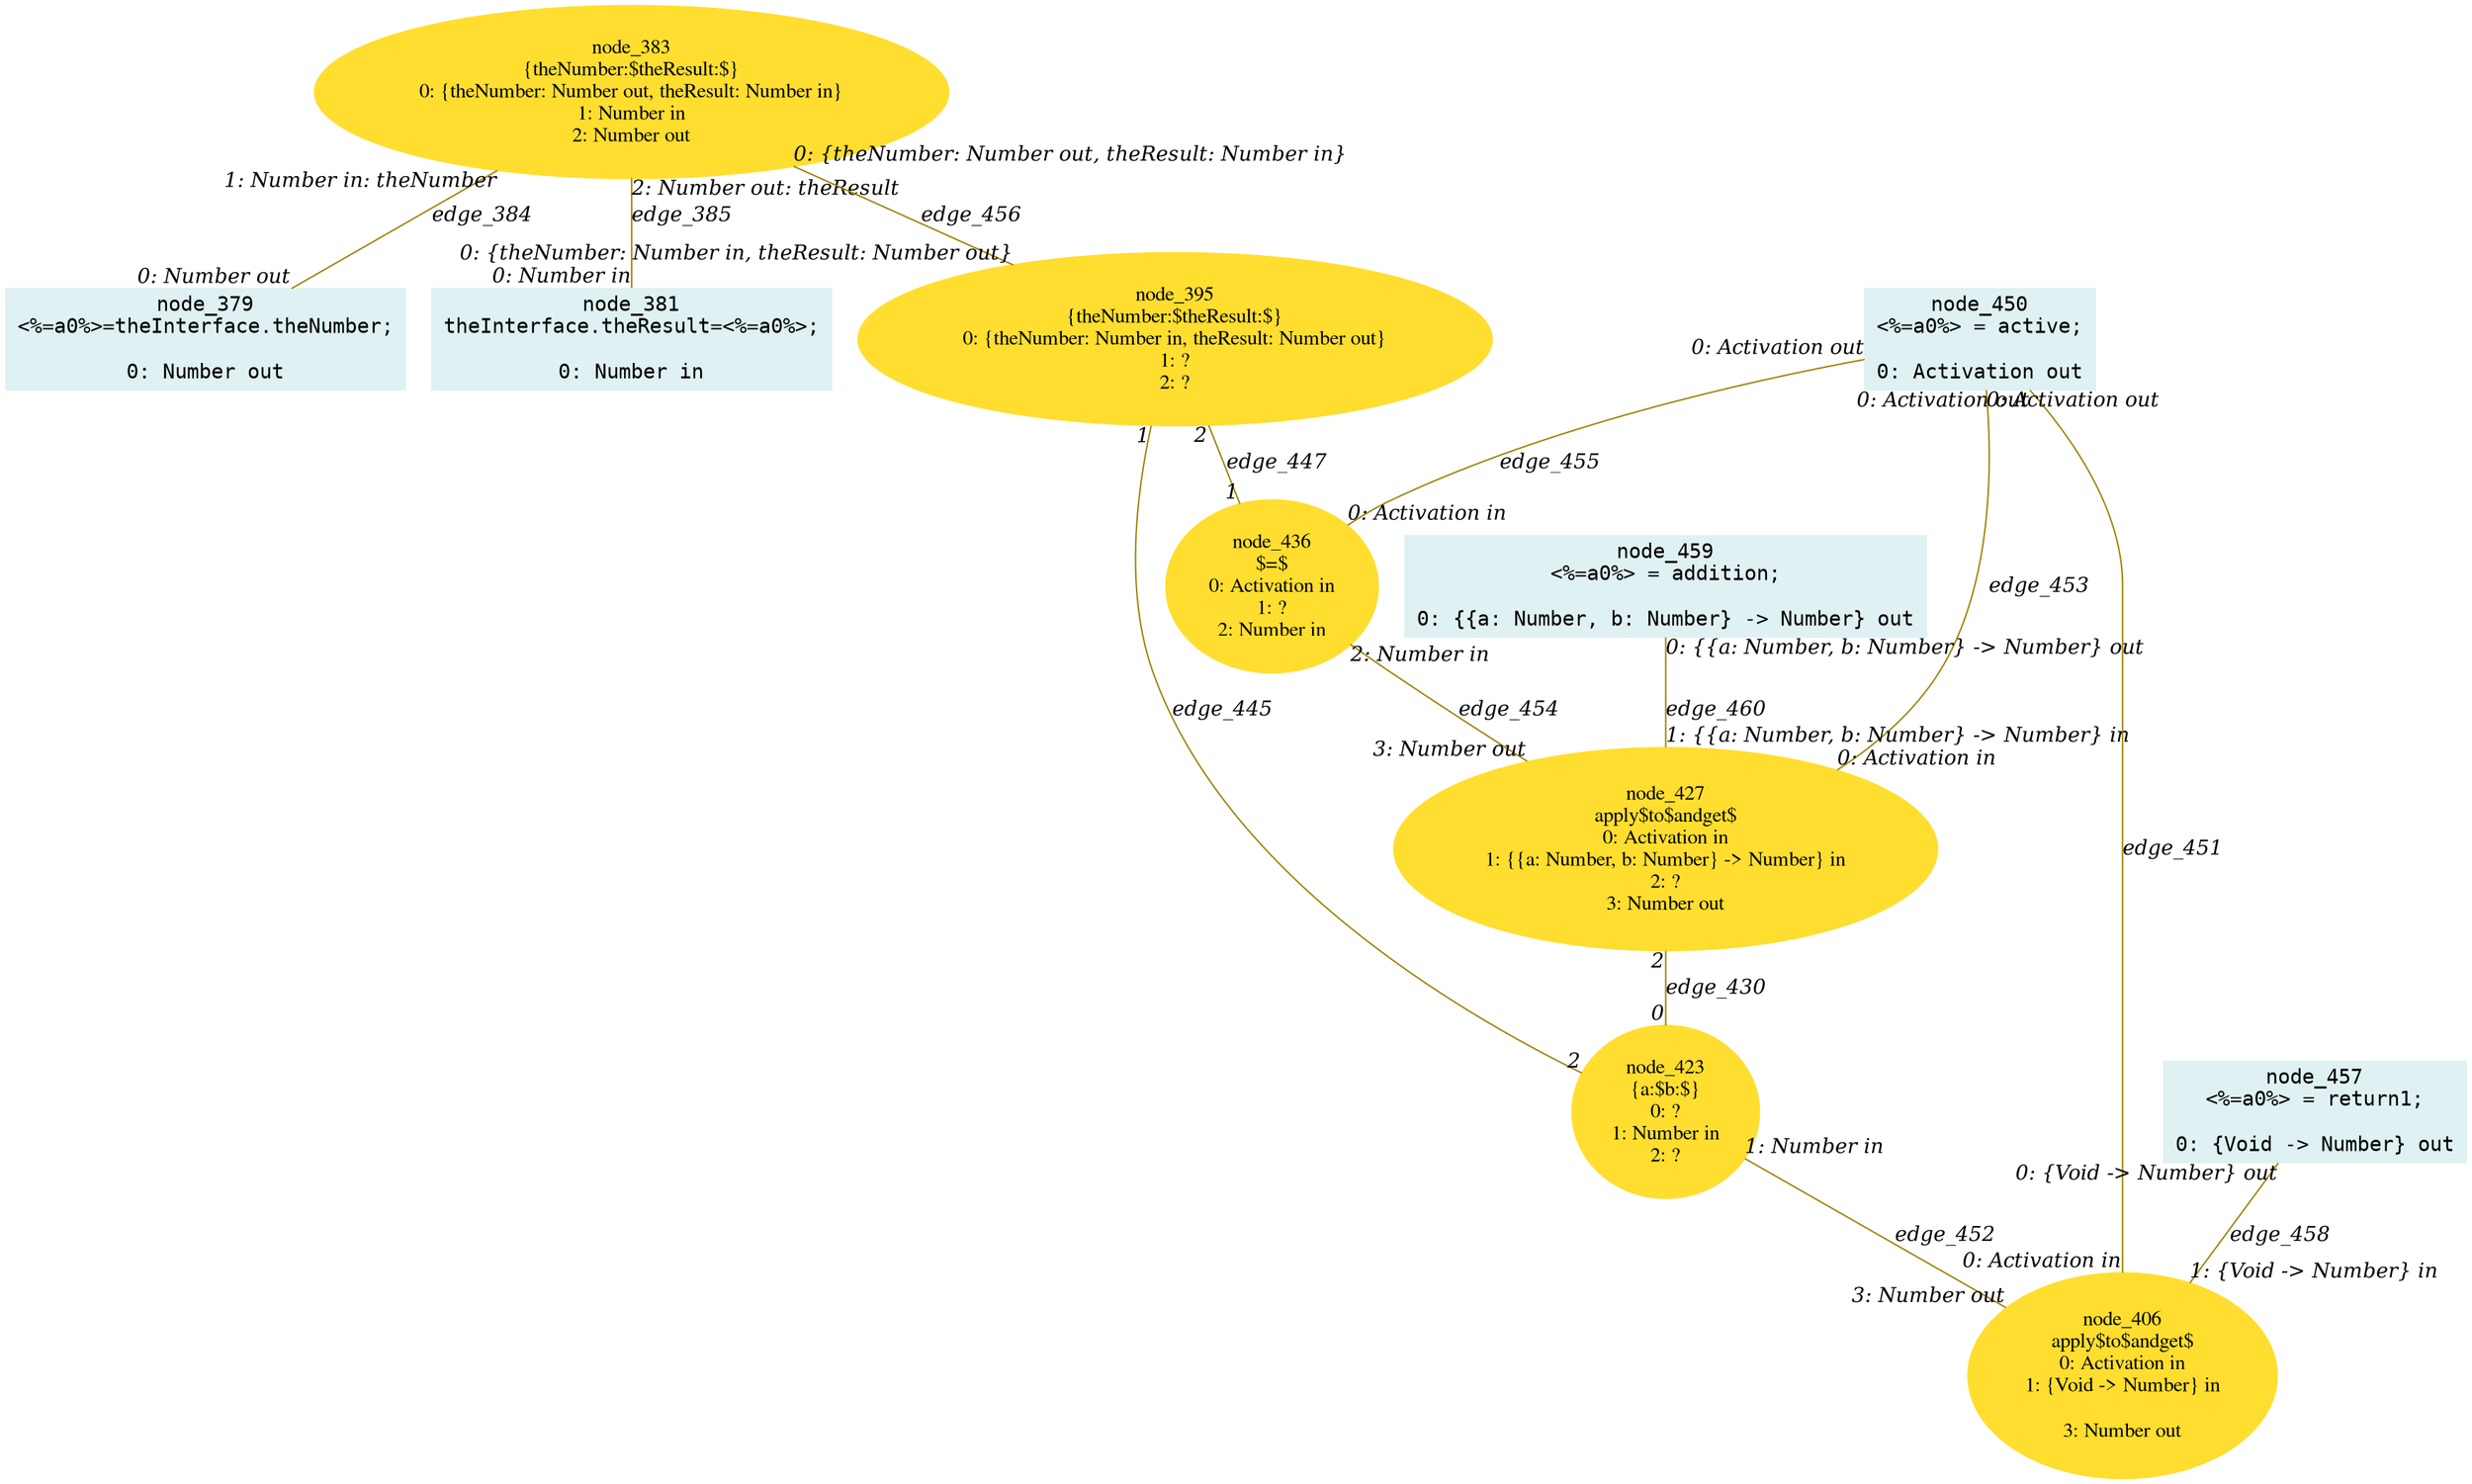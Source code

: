 digraph g{node_379 [shape="box", style="filled", color="#dff1f2", fontname="Courier", label="node_379
<%=a0%>=theInterface.theNumber;

0: Number out" ]
node_381 [shape="box", style="filled", color="#dff1f2", fontname="Courier", label="node_381
theInterface.theResult=<%=a0%>;

0: Number in" ]
node_383 [shape="ellipse", style="filled", color="#ffde2f", fontname="Times", label="node_383
{theNumber:$theResult:$}
0: {theNumber: Number out, theResult: Number in}
1: Number in
2: Number out" ]
node_395 [shape="ellipse", style="filled", color="#ffde2f", fontname="Times", label="node_395
{theNumber:$theResult:$}
0: {theNumber: Number in, theResult: Number out}
1: ?
2: ?" ]
node_406 [shape="ellipse", style="filled", color="#ffde2f", fontname="Times", label="node_406
apply$to$andget$
0: Activation in
1: {Void -> Number} in

3: Number out" ]
node_423 [shape="ellipse", style="filled", color="#ffde2f", fontname="Times", label="node_423
{a:$b:$}
0: ?
1: Number in
2: ?" ]
node_427 [shape="ellipse", style="filled", color="#ffde2f", fontname="Times", label="node_427
apply$to$andget$
0: Activation in
1: {{a: Number, b: Number} -> Number} in
2: ?
3: Number out" ]
node_436 [shape="ellipse", style="filled", color="#ffde2f", fontname="Times", label="node_436
$=$
0: Activation in
1: ?
2: Number in" ]
node_450 [shape="box", style="filled", color="#dff1f2", fontname="Courier", label="node_450
<%=a0%> = active;

0: Activation out" ]
node_457 [shape="box", style="filled", color="#dff1f2", fontname="Courier", label="node_457
<%=a0%> = return1;

0: {Void -> Number} out" ]
node_459 [shape="box", style="filled", color="#dff1f2", fontname="Courier", label="node_459
<%=a0%> = addition;

0: {{a: Number, b: Number} -> Number} out" ]
node_383 -> node_379 [dir=none, arrowHead=none, fontname="Times-Italic", arrowsize=1, color="#9d8400", label="edge_384",  headlabel="0: Number out", taillabel="1: Number in: theNumber" ]
node_383 -> node_381 [dir=none, arrowHead=none, fontname="Times-Italic", arrowsize=1, color="#9d8400", label="edge_385",  headlabel="0: Number in", taillabel="2: Number out: theResult" ]
node_427 -> node_423 [dir=none, arrowHead=none, fontname="Times-Italic", arrowsize=1, color="#9d8400", label="edge_430",  headlabel="0", taillabel="2" ]
node_395 -> node_423 [dir=none, arrowHead=none, fontname="Times-Italic", arrowsize=1, color="#9d8400", label="edge_445",  headlabel="2", taillabel="1" ]
node_395 -> node_436 [dir=none, arrowHead=none, fontname="Times-Italic", arrowsize=1, color="#9d8400", label="edge_447",  headlabel="1", taillabel="2" ]
node_450 -> node_406 [dir=none, arrowHead=none, fontname="Times-Italic", arrowsize=1, color="#9d8400", label="edge_451",  headlabel="0: Activation in", taillabel="0: Activation out" ]
node_423 -> node_406 [dir=none, arrowHead=none, fontname="Times-Italic", arrowsize=1, color="#9d8400", label="edge_452",  headlabel="3: Number out", taillabel="1: Number in" ]
node_450 -> node_427 [dir=none, arrowHead=none, fontname="Times-Italic", arrowsize=1, color="#9d8400", label="edge_453",  headlabel="0: Activation in", taillabel="0: Activation out" ]
node_436 -> node_427 [dir=none, arrowHead=none, fontname="Times-Italic", arrowsize=1, color="#9d8400", label="edge_454",  headlabel="3: Number out", taillabel="2: Number in" ]
node_450 -> node_436 [dir=none, arrowHead=none, fontname="Times-Italic", arrowsize=1, color="#9d8400", label="edge_455",  headlabel="0: Activation in", taillabel="0: Activation out" ]
node_383 -> node_395 [dir=none, arrowHead=none, fontname="Times-Italic", arrowsize=1, color="#9d8400", label="edge_456",  headlabel="0: {theNumber: Number in, theResult: Number out}", taillabel="0: {theNumber: Number out, theResult: Number in}" ]
node_457 -> node_406 [dir=none, arrowHead=none, fontname="Times-Italic", arrowsize=1, color="#9d8400", label="edge_458",  headlabel="1: {Void -> Number} in", taillabel="0: {Void -> Number} out" ]
node_459 -> node_427 [dir=none, arrowHead=none, fontname="Times-Italic", arrowsize=1, color="#9d8400", label="edge_460",  headlabel="1: {{a: Number, b: Number} -> Number} in", taillabel="0: {{a: Number, b: Number} -> Number} out" ]
}